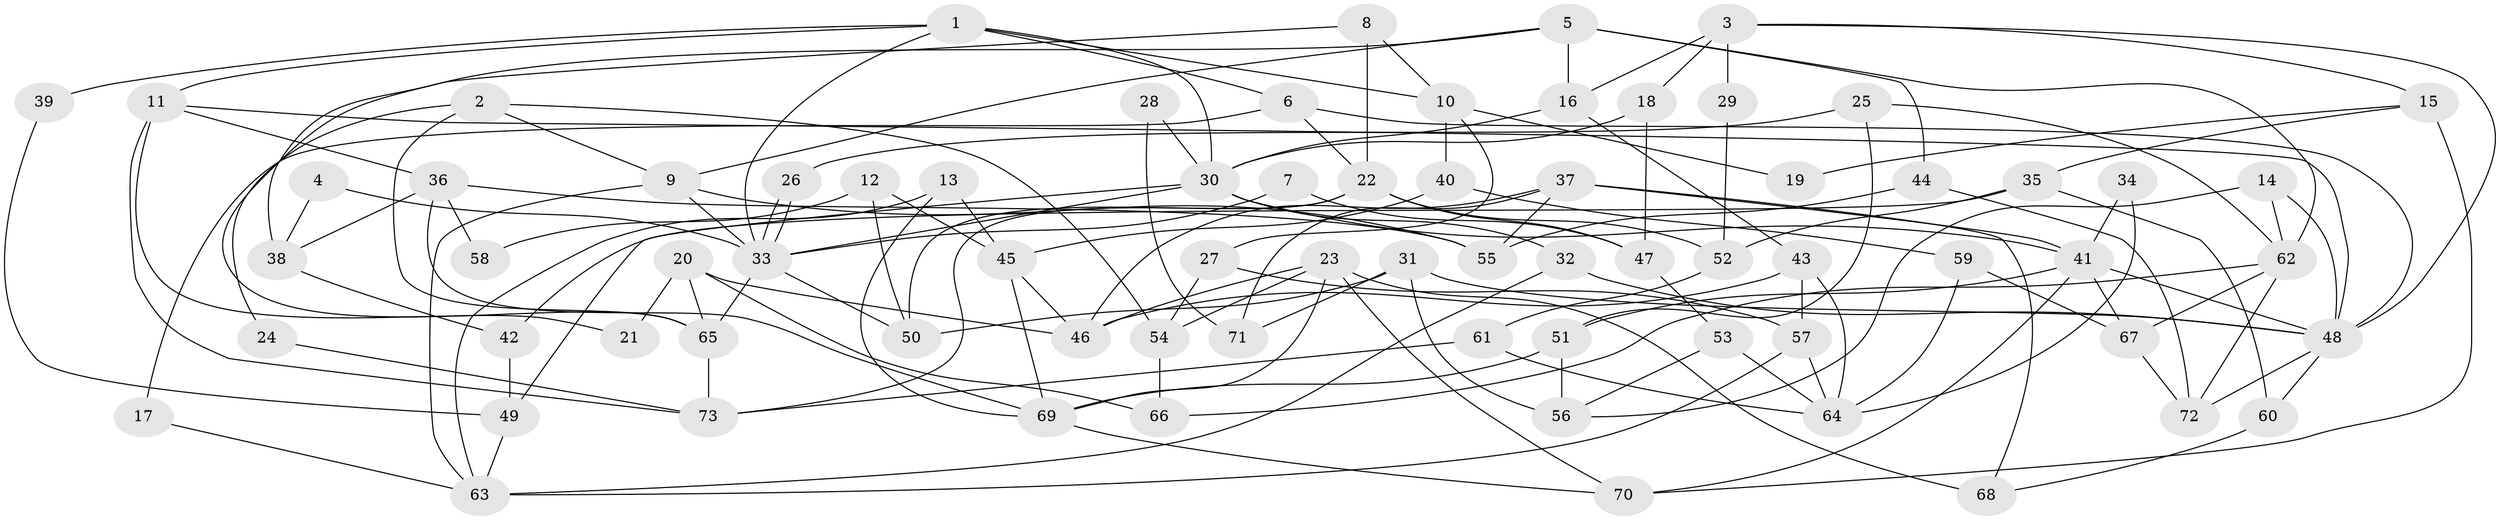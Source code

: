 // Generated by graph-tools (version 1.1) at 2025/50/03/09/25 03:50:01]
// undirected, 73 vertices, 146 edges
graph export_dot {
graph [start="1"]
  node [color=gray90,style=filled];
  1;
  2;
  3;
  4;
  5;
  6;
  7;
  8;
  9;
  10;
  11;
  12;
  13;
  14;
  15;
  16;
  17;
  18;
  19;
  20;
  21;
  22;
  23;
  24;
  25;
  26;
  27;
  28;
  29;
  30;
  31;
  32;
  33;
  34;
  35;
  36;
  37;
  38;
  39;
  40;
  41;
  42;
  43;
  44;
  45;
  46;
  47;
  48;
  49;
  50;
  51;
  52;
  53;
  54;
  55;
  56;
  57;
  58;
  59;
  60;
  61;
  62;
  63;
  64;
  65;
  66;
  67;
  68;
  69;
  70;
  71;
  72;
  73;
  1 -- 33;
  1 -- 30;
  1 -- 6;
  1 -- 10;
  1 -- 11;
  1 -- 39;
  2 -- 9;
  2 -- 65;
  2 -- 24;
  2 -- 54;
  3 -- 15;
  3 -- 48;
  3 -- 16;
  3 -- 18;
  3 -- 29;
  4 -- 38;
  4 -- 33;
  5 -- 9;
  5 -- 16;
  5 -- 44;
  5 -- 62;
  5 -- 65;
  6 -- 48;
  6 -- 17;
  6 -- 22;
  7 -- 33;
  7 -- 47;
  8 -- 10;
  8 -- 22;
  8 -- 38;
  9 -- 63;
  9 -- 33;
  9 -- 55;
  10 -- 27;
  10 -- 19;
  10 -- 40;
  11 -- 48;
  11 -- 21;
  11 -- 36;
  11 -- 73;
  12 -- 45;
  12 -- 50;
  12 -- 58;
  13 -- 63;
  13 -- 69;
  13 -- 45;
  14 -- 62;
  14 -- 48;
  14 -- 56;
  15 -- 70;
  15 -- 35;
  15 -- 19;
  16 -- 43;
  16 -- 30;
  17 -- 63;
  18 -- 47;
  18 -- 30;
  20 -- 65;
  20 -- 46;
  20 -- 21;
  20 -- 66;
  22 -- 73;
  22 -- 47;
  22 -- 50;
  22 -- 52;
  23 -- 54;
  23 -- 69;
  23 -- 46;
  23 -- 68;
  23 -- 70;
  24 -- 73;
  25 -- 62;
  25 -- 51;
  25 -- 26;
  26 -- 33;
  26 -- 33;
  27 -- 54;
  27 -- 57;
  28 -- 71;
  28 -- 30;
  29 -- 52;
  30 -- 32;
  30 -- 33;
  30 -- 41;
  30 -- 49;
  31 -- 50;
  31 -- 48;
  31 -- 56;
  31 -- 71;
  32 -- 48;
  32 -- 63;
  33 -- 50;
  33 -- 65;
  34 -- 64;
  34 -- 41;
  35 -- 42;
  35 -- 60;
  35 -- 52;
  36 -- 55;
  36 -- 38;
  36 -- 58;
  36 -- 69;
  37 -- 46;
  37 -- 41;
  37 -- 55;
  37 -- 68;
  37 -- 71;
  38 -- 42;
  39 -- 49;
  40 -- 45;
  40 -- 59;
  41 -- 70;
  41 -- 48;
  41 -- 51;
  41 -- 67;
  42 -- 49;
  43 -- 46;
  43 -- 64;
  43 -- 57;
  44 -- 55;
  44 -- 72;
  45 -- 69;
  45 -- 46;
  47 -- 53;
  48 -- 72;
  48 -- 60;
  49 -- 63;
  51 -- 56;
  51 -- 69;
  52 -- 61;
  53 -- 64;
  53 -- 56;
  54 -- 66;
  57 -- 64;
  57 -- 63;
  59 -- 67;
  59 -- 64;
  60 -- 68;
  61 -- 73;
  61 -- 64;
  62 -- 72;
  62 -- 66;
  62 -- 67;
  65 -- 73;
  67 -- 72;
  69 -- 70;
}
